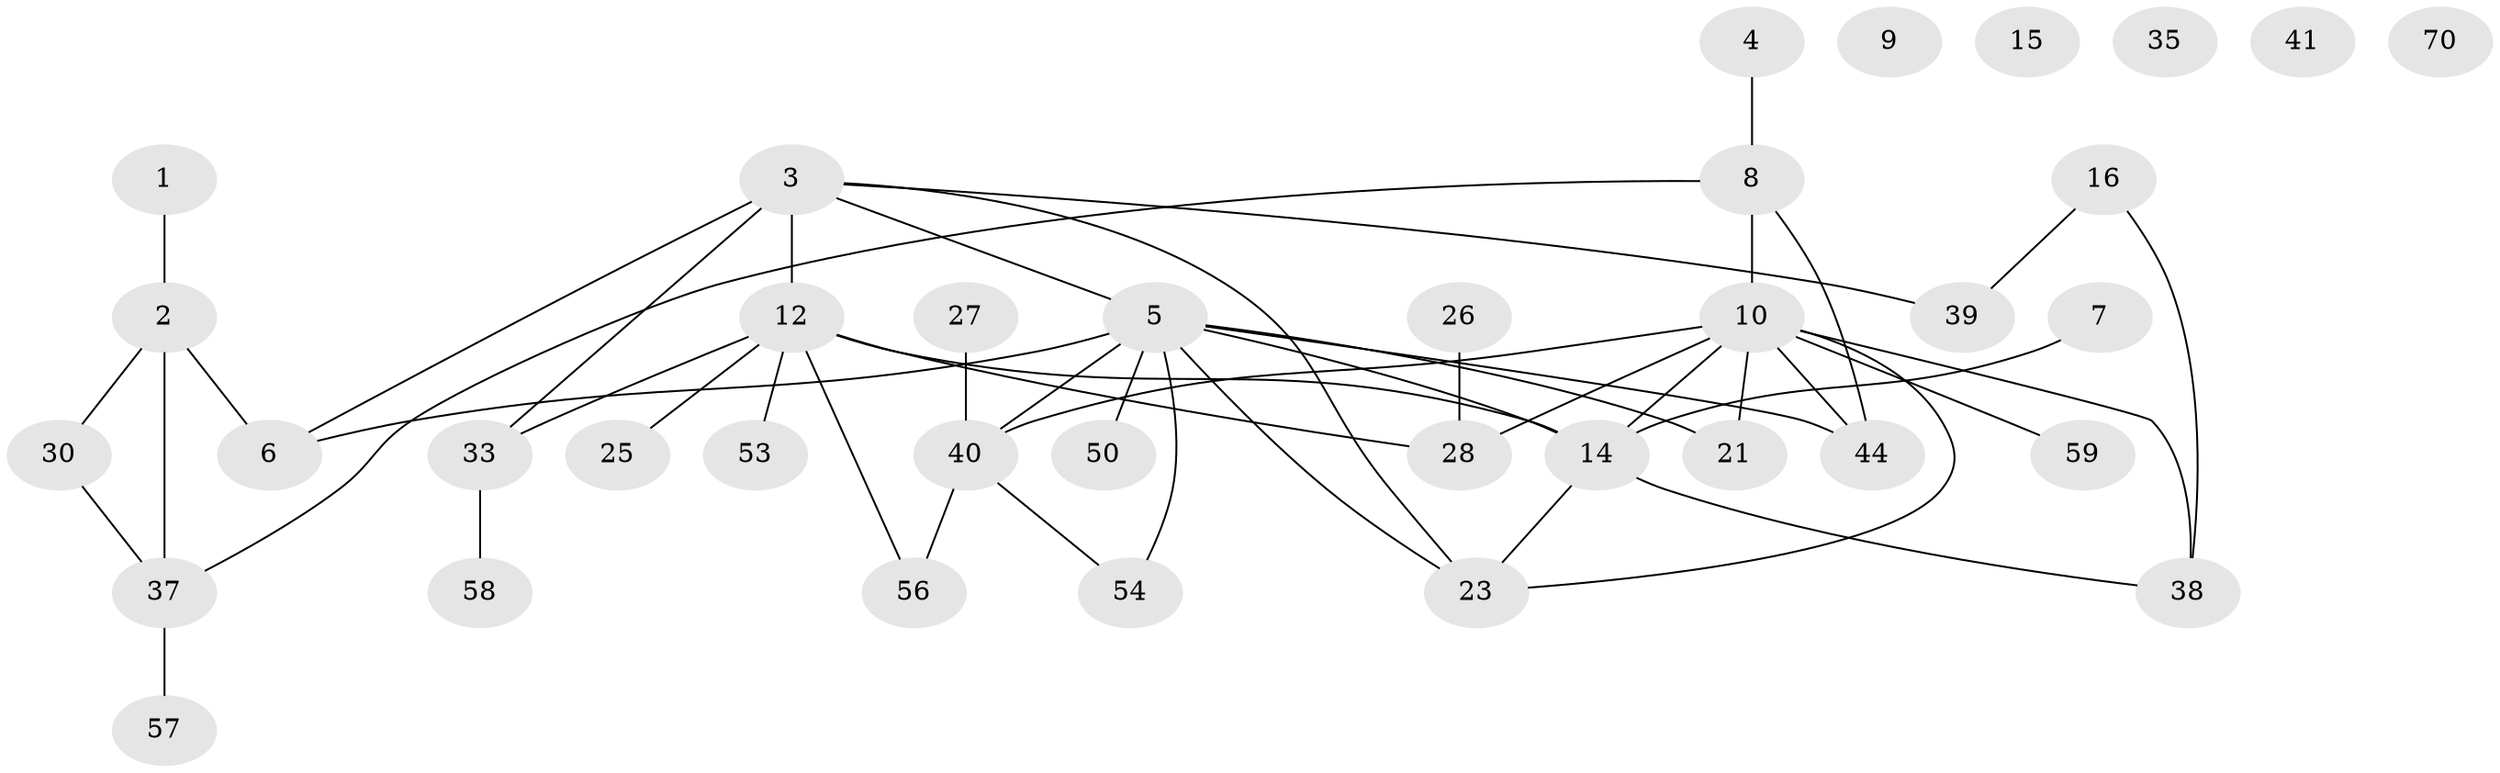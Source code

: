 // original degree distribution, {1: 0.21621621621621623, 4: 0.08108108108108109, 3: 0.25675675675675674, 0: 0.06756756756756757, 5: 0.12162162162162163, 2: 0.25675675675675674}
// Generated by graph-tools (version 1.1) at 2025/13/03/09/25 04:13:02]
// undirected, 37 vertices, 48 edges
graph export_dot {
graph [start="1"]
  node [color=gray90,style=filled];
  1 [super="+34"];
  2 [super="+13+11"];
  3 [super="+72+17"];
  4;
  5 [super="+36+24+60"];
  6 [super="+47+22"];
  7;
  8 [super="+55+29"];
  9;
  10 [super="+67+19"];
  12 [super="+73+20+18"];
  14 [super="+69+61"];
  15;
  16;
  21;
  23 [super="+52"];
  25;
  26;
  27;
  28 [super="+62+31"];
  30;
  33 [super="+45"];
  35;
  37 [super="+63"];
  38;
  39;
  40 [super="+42"];
  41;
  44 [super="+49"];
  50;
  53;
  54;
  56;
  57;
  58;
  59;
  70;
  1 -- 2;
  2 -- 6;
  2 -- 30;
  2 -- 37;
  3 -- 33 [weight=2];
  3 -- 6 [weight=2];
  3 -- 39;
  3 -- 12;
  3 -- 23;
  3 -- 5 [weight=2];
  4 -- 8;
  5 -- 44;
  5 -- 40;
  5 -- 6;
  5 -- 14;
  5 -- 50;
  5 -- 21;
  5 -- 54;
  5 -- 23;
  7 -- 14;
  8 -- 37;
  8 -- 44;
  8 -- 10;
  10 -- 59;
  10 -- 44 [weight=2];
  10 -- 38;
  10 -- 40;
  10 -- 14;
  10 -- 21;
  10 -- 28;
  10 -- 23;
  12 -- 25;
  12 -- 33;
  12 -- 56;
  12 -- 14;
  12 -- 53;
  12 -- 28;
  14 -- 38;
  14 -- 23;
  16 -- 38;
  16 -- 39;
  26 -- 28;
  27 -- 40;
  30 -- 37;
  33 -- 58;
  37 -- 57;
  40 -- 54;
  40 -- 56;
}
